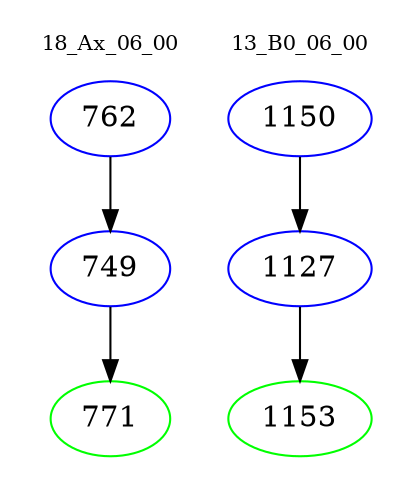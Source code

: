 digraph{
subgraph cluster_0 {
color = white
label = "18_Ax_06_00";
fontsize=10;
T0_762 [label="762", color="blue"]
T0_762 -> T0_749 [color="black"]
T0_749 [label="749", color="blue"]
T0_749 -> T0_771 [color="black"]
T0_771 [label="771", color="green"]
}
subgraph cluster_1 {
color = white
label = "13_B0_06_00";
fontsize=10;
T1_1150 [label="1150", color="blue"]
T1_1150 -> T1_1127 [color="black"]
T1_1127 [label="1127", color="blue"]
T1_1127 -> T1_1153 [color="black"]
T1_1153 [label="1153", color="green"]
}
}

